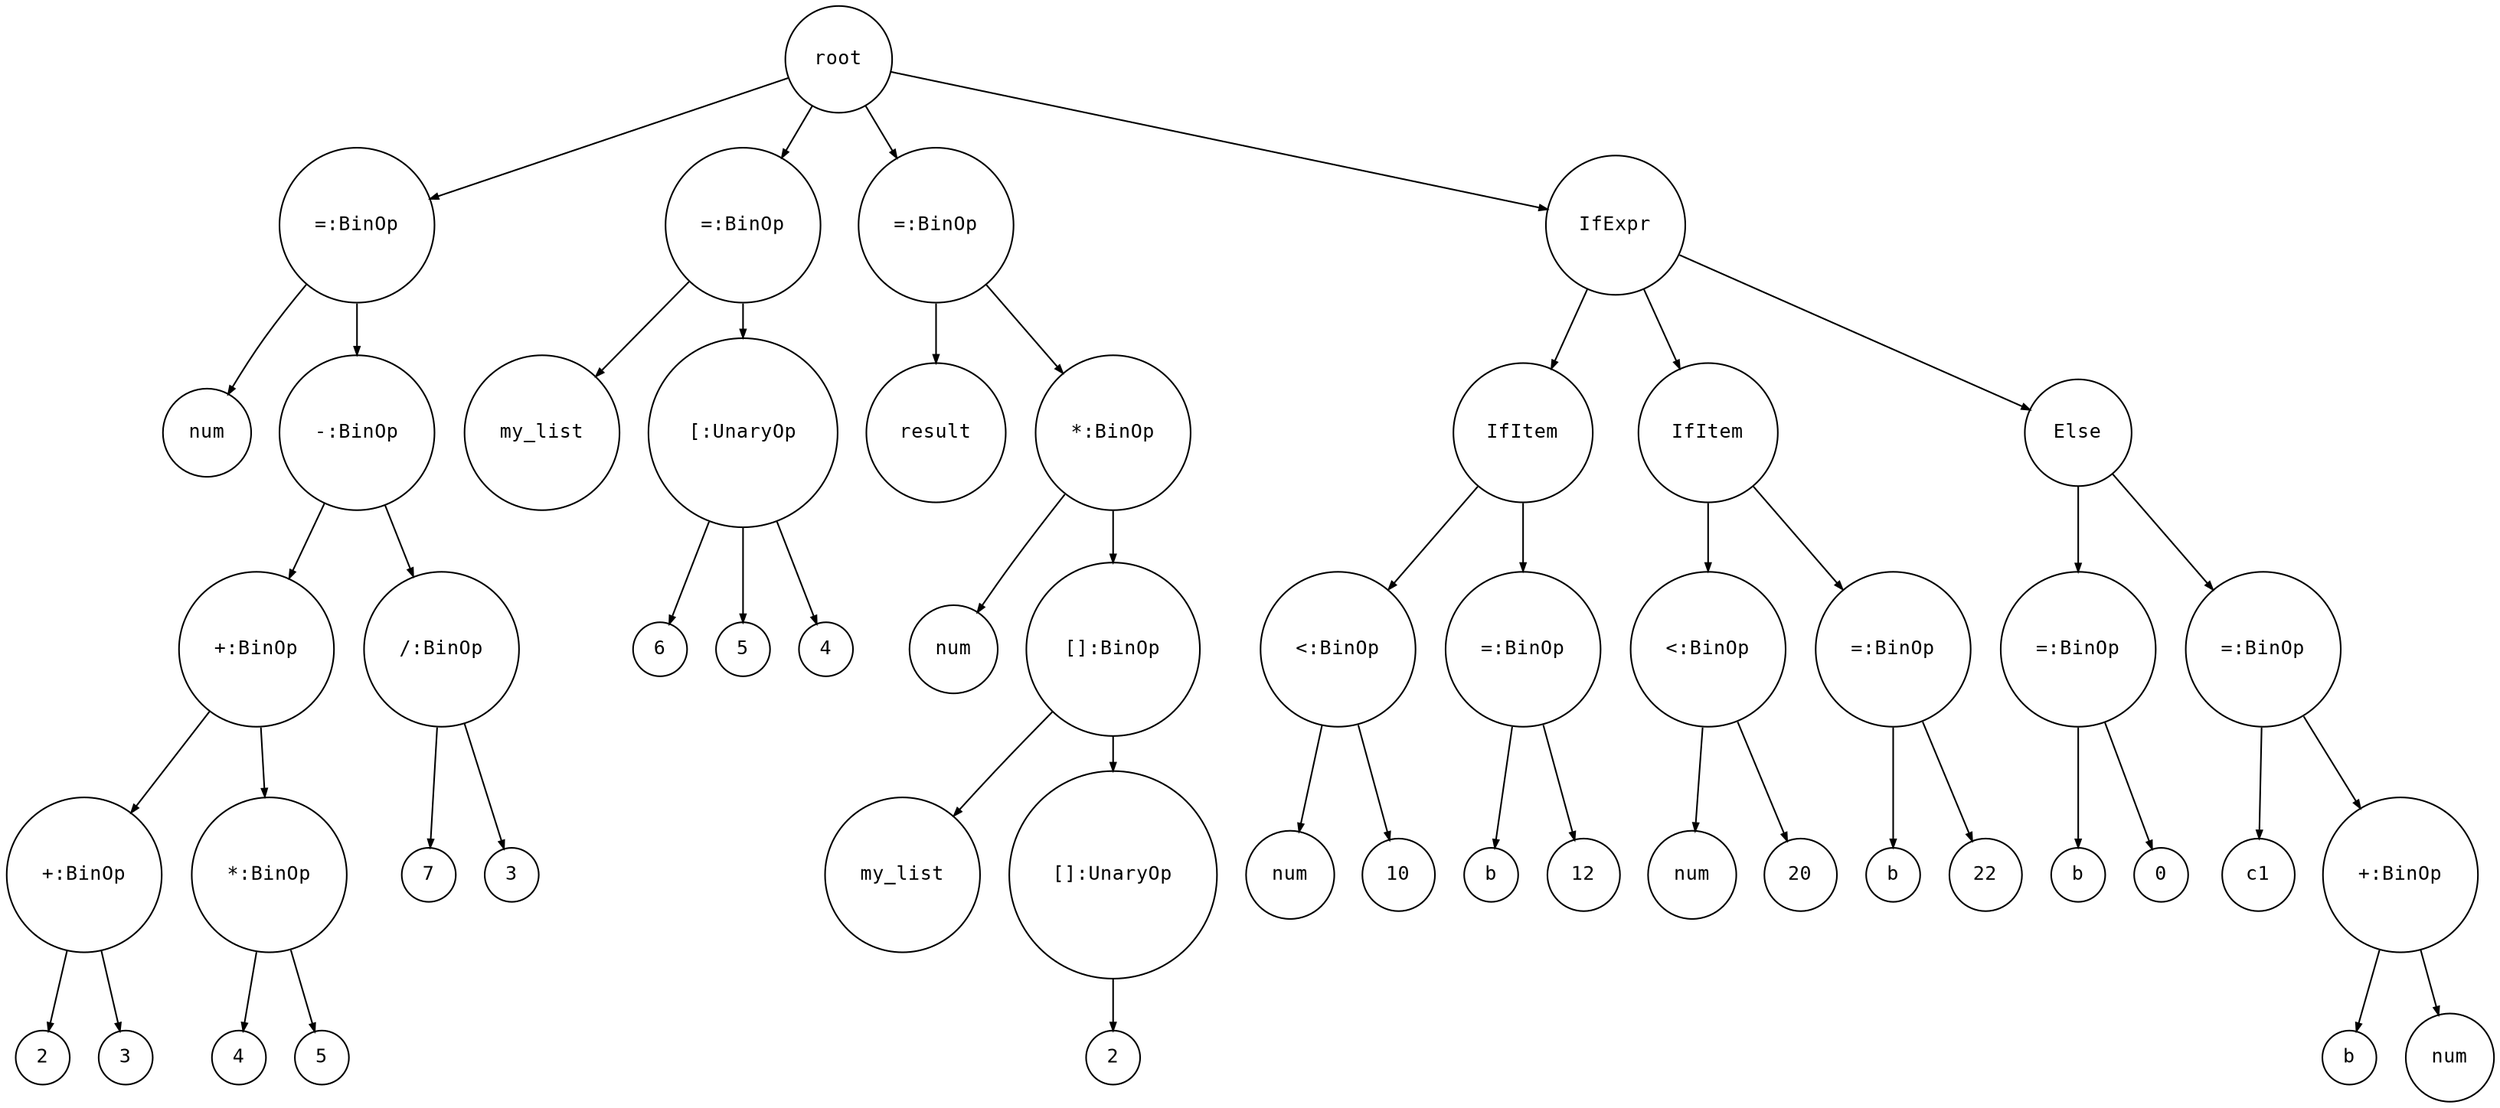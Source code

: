 digraph astgraph {
    node [shape=circle, fontsize=12, fontname="Courier", height=.1];
    ranksep=.3;
    edge [arrowsize=.5]
    node1 [label="=:BinOp"]
    root -> node1
    node2 [label="num"]
    node1 -> node2
    node3 [label="-:BinOp"]
    node1 -> node3
    node4 [label="+:BinOp"]
    node3 -> node4
    node5 [label="+:BinOp"]
    node4 -> node5
    node6 [label="2"]
    node5 -> node6
    node7 [label="3"]
    node5 -> node7
    node8 [label="*:BinOp"]
    node4 -> node8
    node9 [label="4"]
    node8 -> node9
    node10 [label="5"]
    node8 -> node10
    node11 [label="/:BinOp"]
    node3 -> node11
    node12 [label="7"]
    node11 -> node12
    node13 [label="3"]
    node11 -> node13
    node14 [label="=:BinOp"]
    root -> node14
    node15 [label="my_list"]
    node14 -> node15
    node16 [label="[:UnaryOp"]
    node14 -> node16
    node17 [label="6"]
    node16 -> node17
    node18 [label="5"]
    node16 -> node18
    node19 [label="4"]
    node16 -> node19
    node20 [label="=:BinOp"]
    root -> node20
    node21 [label="result"]
    node20 -> node21
    node22 [label="*:BinOp"]
    node20 -> node22
    node23 [label="num"]
    node22 -> node23
    node24 [label="[]:BinOp"]
    node22 -> node24
    node25 [label="my_list"]
    node24 -> node25
    node26 [label="[]:UnaryOp"]
    node24 -> node26
    node27 [label="2"]
    node26 -> node27
    node28 [label="IfExpr"]
    root -> node28
    node29 [label="IfItem"]
    node28 -> node29
    node30 [label="<:BinOp"]
    node29 -> node30
    node31 [label="num"]
    node30 -> node31
    node32 [label="10"]
    node30 -> node32
    node33 [label="=:BinOp"]
    node29 -> node33
    node34 [label="b"]
    node33 -> node34
    node35 [label="12"]
    node33 -> node35
    node36 [label="IfItem"]
    node28 -> node36
    node37 [label="<:BinOp"]
    node36 -> node37
    node38 [label="num"]
    node37 -> node38
    node39 [label="20"]
    node37 -> node39
    node40 [label="=:BinOp"]
    node36 -> node40
    node41 [label="b"]
    node40 -> node41
    node42 [label="22"]
    node40 -> node42
    node43 [label="Else"]
    node28 -> node43
    node44 [label="=:BinOp"]
    node43 -> node44
    node45 [label="b"]
    node44 -> node45
    node46 [label="0"]
    node44 -> node46
    node47 [label="=:BinOp"]
    node43 -> node47
    node48 [label="c1"]
    node47 -> node48
    node49 [label="+:BinOp"]
    node47 -> node49
    node50 [label="b"]
    node49 -> node50
    node51 [label="num"]
    node49 -> node51
}